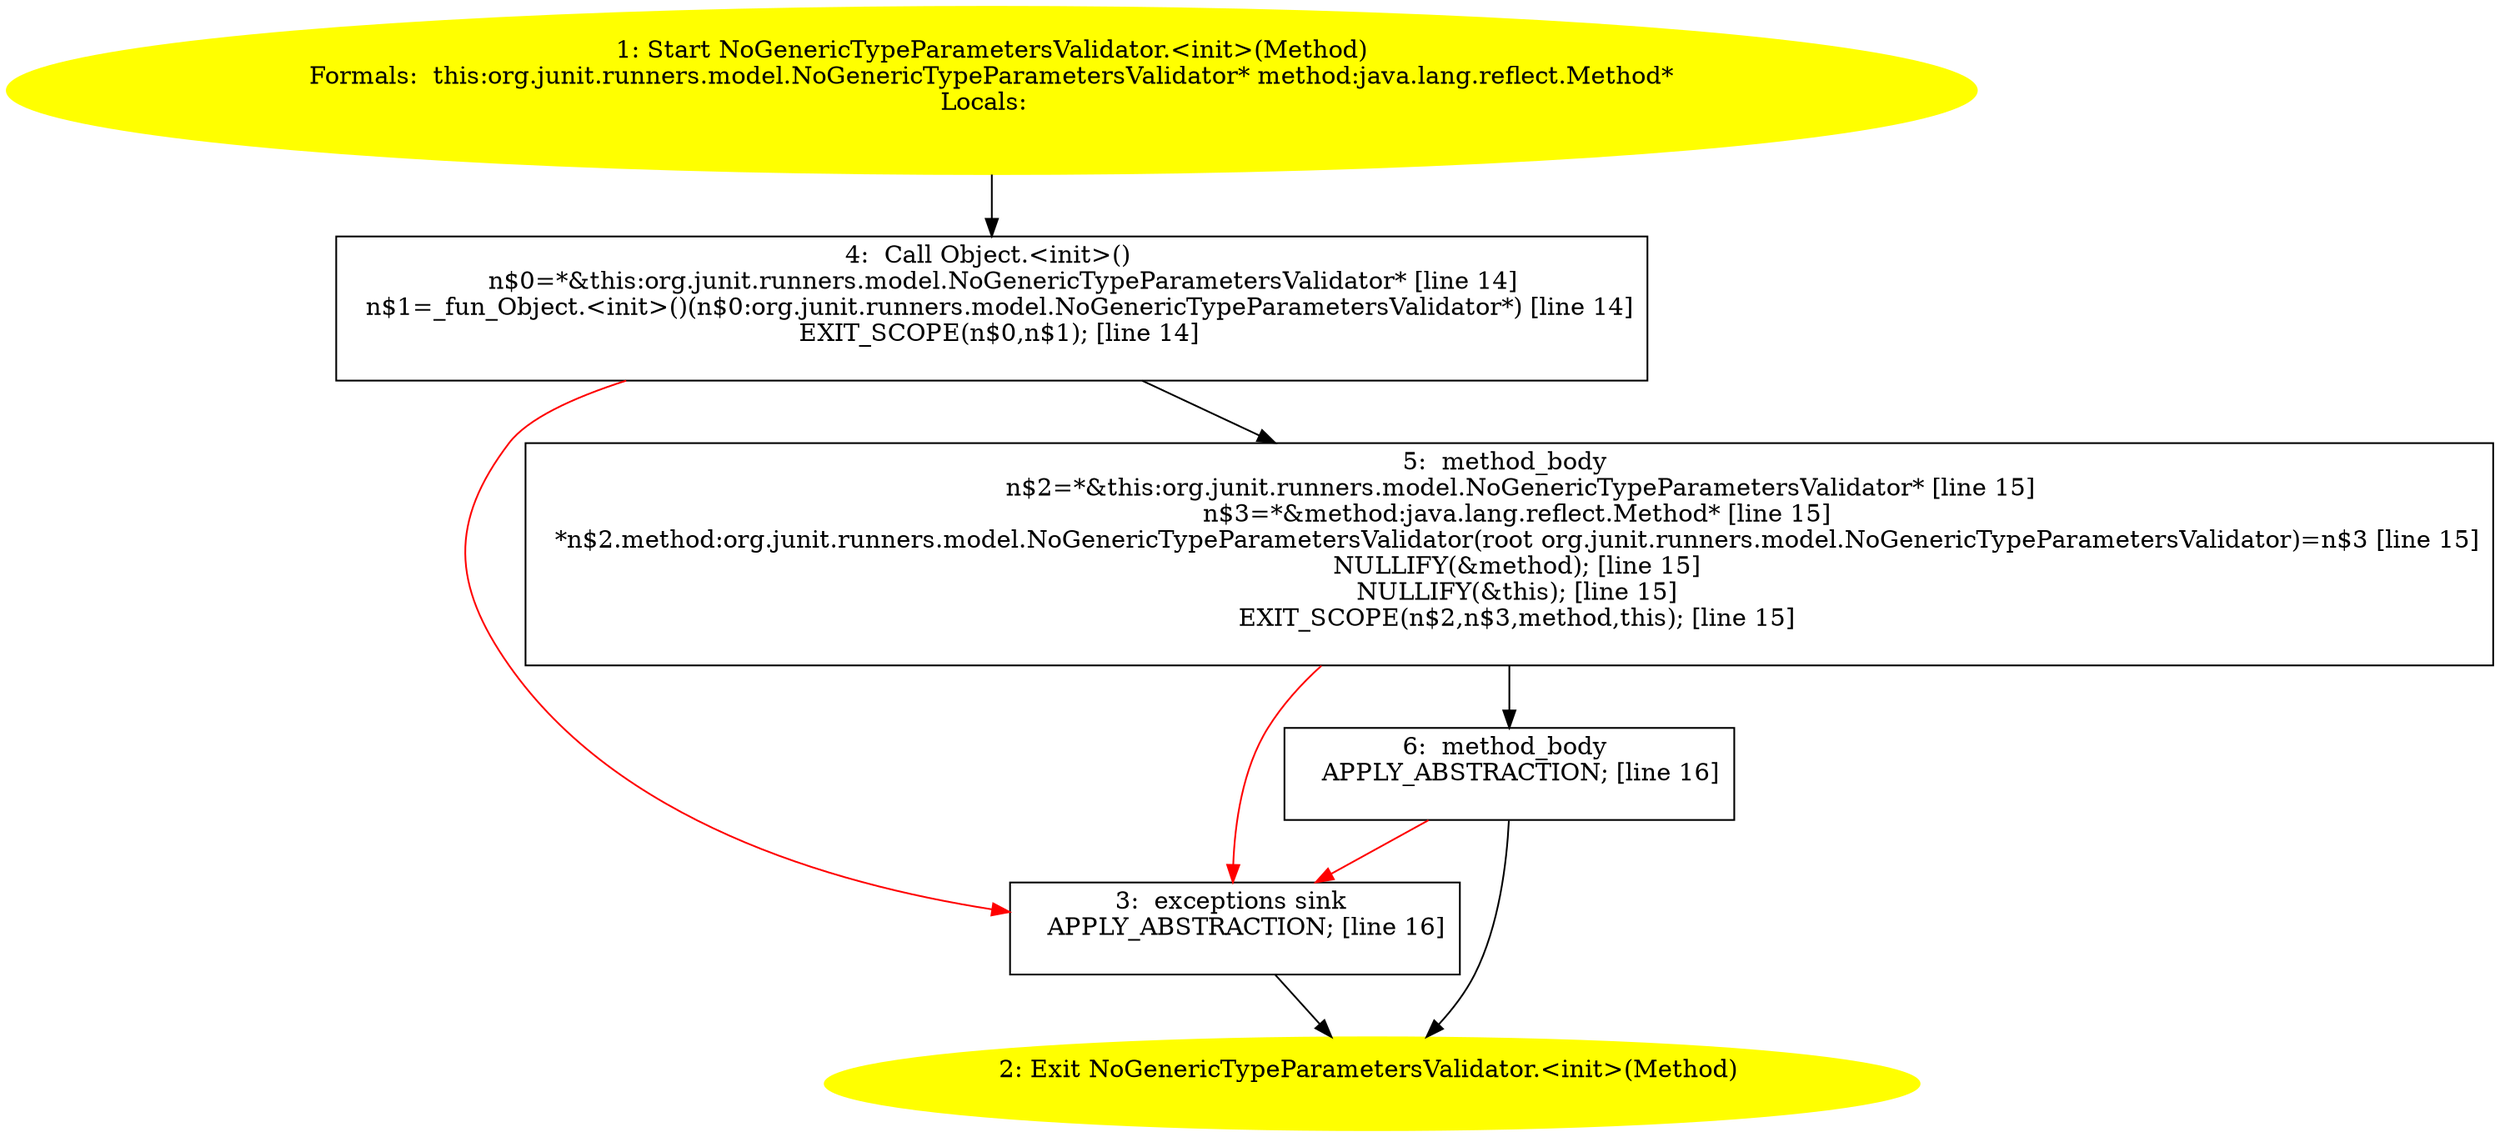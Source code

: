/* @generated */
digraph cfg {
"org.junit.runners.model.NoGenericTypeParametersValidator.<init>(java.lang.reflect.Method).926a4b95ab3db8c13154acb5499eb45f_1" [label="1: Start NoGenericTypeParametersValidator.<init>(Method)\nFormals:  this:org.junit.runners.model.NoGenericTypeParametersValidator* method:java.lang.reflect.Method*\nLocals:  \n  " color=yellow style=filled]
	

	 "org.junit.runners.model.NoGenericTypeParametersValidator.<init>(java.lang.reflect.Method).926a4b95ab3db8c13154acb5499eb45f_1" -> "org.junit.runners.model.NoGenericTypeParametersValidator.<init>(java.lang.reflect.Method).926a4b95ab3db8c13154acb5499eb45f_4" ;
"org.junit.runners.model.NoGenericTypeParametersValidator.<init>(java.lang.reflect.Method).926a4b95ab3db8c13154acb5499eb45f_2" [label="2: Exit NoGenericTypeParametersValidator.<init>(Method) \n  " color=yellow style=filled]
	

"org.junit.runners.model.NoGenericTypeParametersValidator.<init>(java.lang.reflect.Method).926a4b95ab3db8c13154acb5499eb45f_3" [label="3:  exceptions sink \n   APPLY_ABSTRACTION; [line 16]\n " shape="box"]
	

	 "org.junit.runners.model.NoGenericTypeParametersValidator.<init>(java.lang.reflect.Method).926a4b95ab3db8c13154acb5499eb45f_3" -> "org.junit.runners.model.NoGenericTypeParametersValidator.<init>(java.lang.reflect.Method).926a4b95ab3db8c13154acb5499eb45f_2" ;
"org.junit.runners.model.NoGenericTypeParametersValidator.<init>(java.lang.reflect.Method).926a4b95ab3db8c13154acb5499eb45f_4" [label="4:  Call Object.<init>() \n   n$0=*&this:org.junit.runners.model.NoGenericTypeParametersValidator* [line 14]\n  n$1=_fun_Object.<init>()(n$0:org.junit.runners.model.NoGenericTypeParametersValidator*) [line 14]\n  EXIT_SCOPE(n$0,n$1); [line 14]\n " shape="box"]
	

	 "org.junit.runners.model.NoGenericTypeParametersValidator.<init>(java.lang.reflect.Method).926a4b95ab3db8c13154acb5499eb45f_4" -> "org.junit.runners.model.NoGenericTypeParametersValidator.<init>(java.lang.reflect.Method).926a4b95ab3db8c13154acb5499eb45f_5" ;
	 "org.junit.runners.model.NoGenericTypeParametersValidator.<init>(java.lang.reflect.Method).926a4b95ab3db8c13154acb5499eb45f_4" -> "org.junit.runners.model.NoGenericTypeParametersValidator.<init>(java.lang.reflect.Method).926a4b95ab3db8c13154acb5499eb45f_3" [color="red" ];
"org.junit.runners.model.NoGenericTypeParametersValidator.<init>(java.lang.reflect.Method).926a4b95ab3db8c13154acb5499eb45f_5" [label="5:  method_body \n   n$2=*&this:org.junit.runners.model.NoGenericTypeParametersValidator* [line 15]\n  n$3=*&method:java.lang.reflect.Method* [line 15]\n  *n$2.method:org.junit.runners.model.NoGenericTypeParametersValidator(root org.junit.runners.model.NoGenericTypeParametersValidator)=n$3 [line 15]\n  NULLIFY(&method); [line 15]\n  NULLIFY(&this); [line 15]\n  EXIT_SCOPE(n$2,n$3,method,this); [line 15]\n " shape="box"]
	

	 "org.junit.runners.model.NoGenericTypeParametersValidator.<init>(java.lang.reflect.Method).926a4b95ab3db8c13154acb5499eb45f_5" -> "org.junit.runners.model.NoGenericTypeParametersValidator.<init>(java.lang.reflect.Method).926a4b95ab3db8c13154acb5499eb45f_6" ;
	 "org.junit.runners.model.NoGenericTypeParametersValidator.<init>(java.lang.reflect.Method).926a4b95ab3db8c13154acb5499eb45f_5" -> "org.junit.runners.model.NoGenericTypeParametersValidator.<init>(java.lang.reflect.Method).926a4b95ab3db8c13154acb5499eb45f_3" [color="red" ];
"org.junit.runners.model.NoGenericTypeParametersValidator.<init>(java.lang.reflect.Method).926a4b95ab3db8c13154acb5499eb45f_6" [label="6:  method_body \n   APPLY_ABSTRACTION; [line 16]\n " shape="box"]
	

	 "org.junit.runners.model.NoGenericTypeParametersValidator.<init>(java.lang.reflect.Method).926a4b95ab3db8c13154acb5499eb45f_6" -> "org.junit.runners.model.NoGenericTypeParametersValidator.<init>(java.lang.reflect.Method).926a4b95ab3db8c13154acb5499eb45f_2" ;
	 "org.junit.runners.model.NoGenericTypeParametersValidator.<init>(java.lang.reflect.Method).926a4b95ab3db8c13154acb5499eb45f_6" -> "org.junit.runners.model.NoGenericTypeParametersValidator.<init>(java.lang.reflect.Method).926a4b95ab3db8c13154acb5499eb45f_3" [color="red" ];
}
